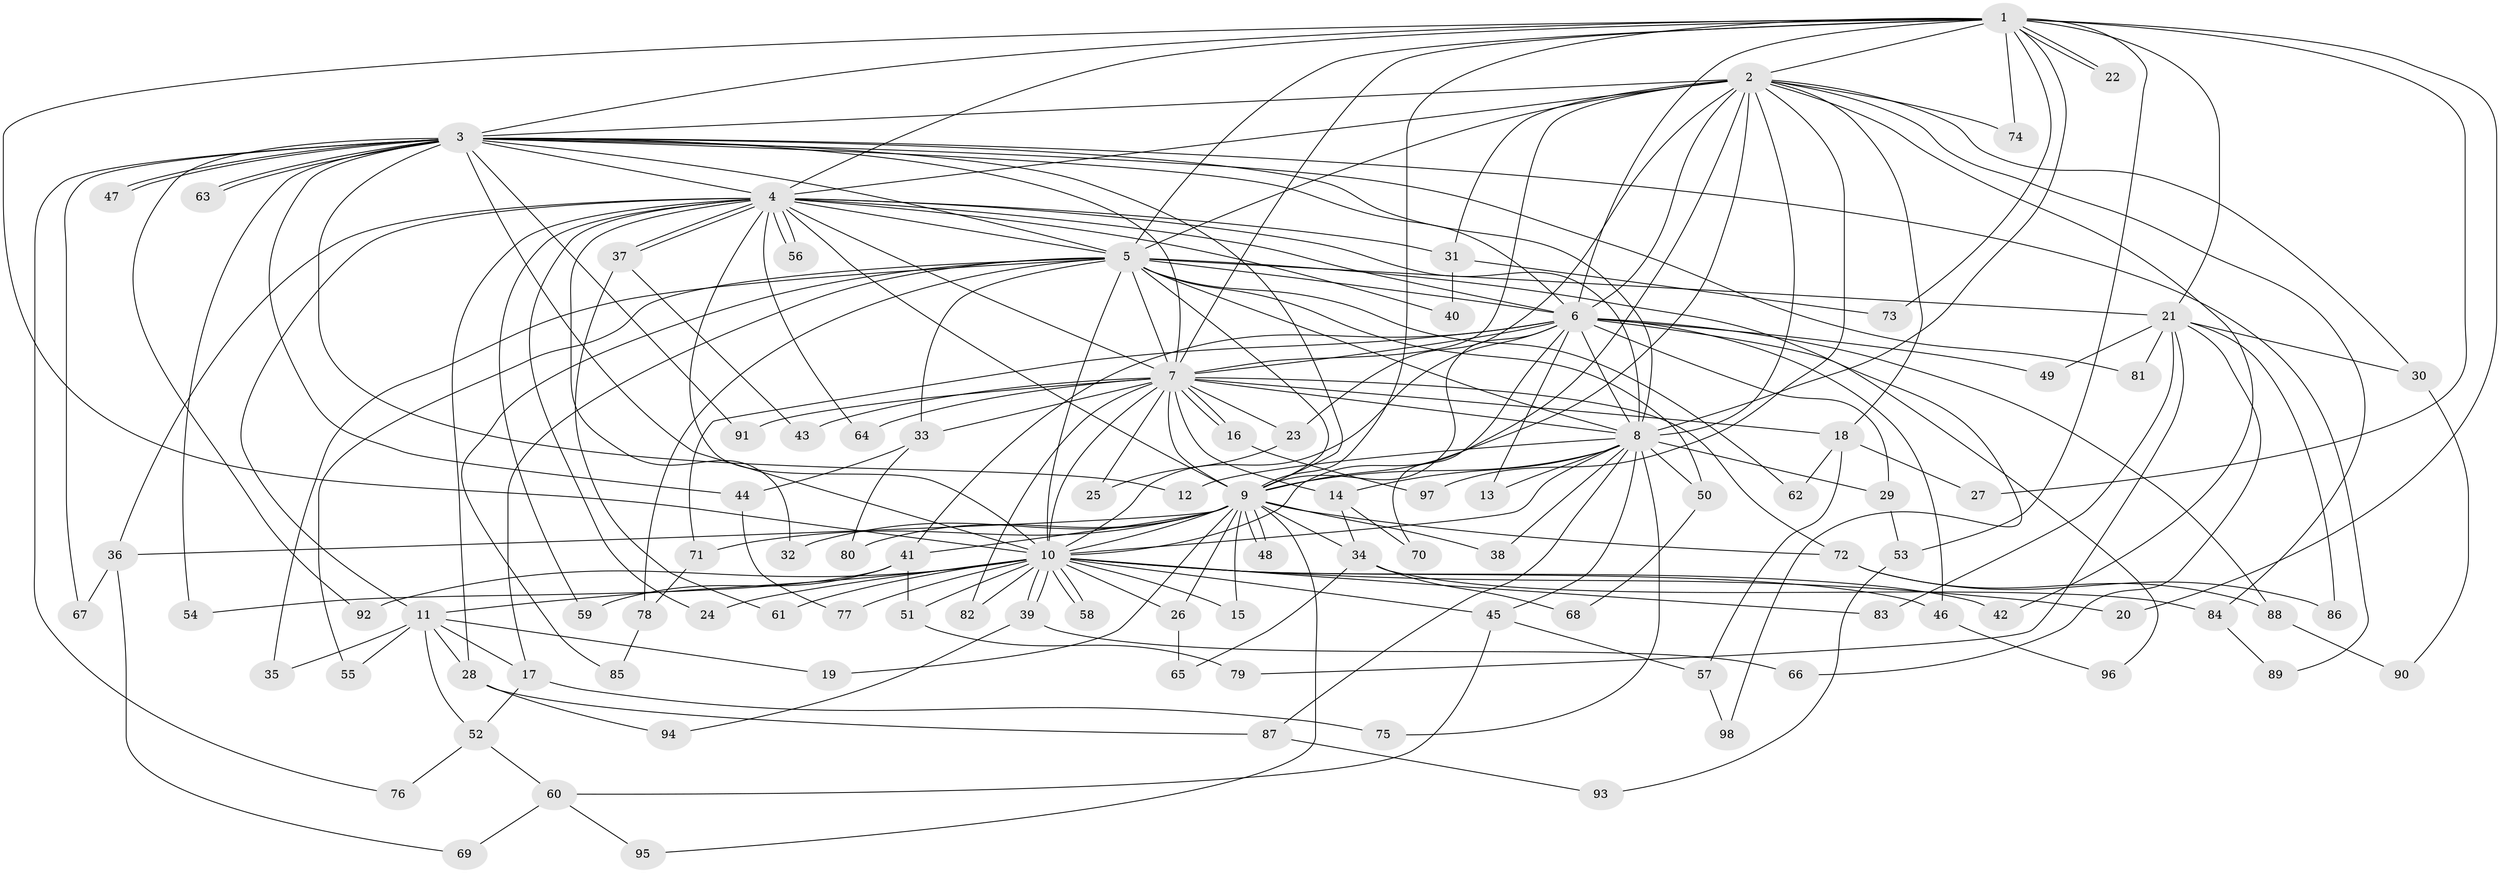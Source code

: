 // Generated by graph-tools (version 1.1) at 2025/10/02/27/25 16:10:57]
// undirected, 98 vertices, 221 edges
graph export_dot {
graph [start="1"]
  node [color=gray90,style=filled];
  1;
  2;
  3;
  4;
  5;
  6;
  7;
  8;
  9;
  10;
  11;
  12;
  13;
  14;
  15;
  16;
  17;
  18;
  19;
  20;
  21;
  22;
  23;
  24;
  25;
  26;
  27;
  28;
  29;
  30;
  31;
  32;
  33;
  34;
  35;
  36;
  37;
  38;
  39;
  40;
  41;
  42;
  43;
  44;
  45;
  46;
  47;
  48;
  49;
  50;
  51;
  52;
  53;
  54;
  55;
  56;
  57;
  58;
  59;
  60;
  61;
  62;
  63;
  64;
  65;
  66;
  67;
  68;
  69;
  70;
  71;
  72;
  73;
  74;
  75;
  76;
  77;
  78;
  79;
  80;
  81;
  82;
  83;
  84;
  85;
  86;
  87;
  88;
  89;
  90;
  91;
  92;
  93;
  94;
  95;
  96;
  97;
  98;
  1 -- 2;
  1 -- 3;
  1 -- 4;
  1 -- 5;
  1 -- 6;
  1 -- 7;
  1 -- 8;
  1 -- 9;
  1 -- 10;
  1 -- 20;
  1 -- 21;
  1 -- 22;
  1 -- 22;
  1 -- 27;
  1 -- 53;
  1 -- 73;
  1 -- 74;
  2 -- 3;
  2 -- 4;
  2 -- 5;
  2 -- 6;
  2 -- 7;
  2 -- 8;
  2 -- 9;
  2 -- 10;
  2 -- 18;
  2 -- 23;
  2 -- 30;
  2 -- 31;
  2 -- 42;
  2 -- 74;
  2 -- 84;
  2 -- 97;
  3 -- 4;
  3 -- 5;
  3 -- 6;
  3 -- 7;
  3 -- 8;
  3 -- 9;
  3 -- 10;
  3 -- 12;
  3 -- 44;
  3 -- 47;
  3 -- 47;
  3 -- 54;
  3 -- 63;
  3 -- 63;
  3 -- 67;
  3 -- 76;
  3 -- 81;
  3 -- 89;
  3 -- 91;
  3 -- 92;
  4 -- 5;
  4 -- 6;
  4 -- 7;
  4 -- 8;
  4 -- 9;
  4 -- 10;
  4 -- 11;
  4 -- 24;
  4 -- 28;
  4 -- 31;
  4 -- 32;
  4 -- 36;
  4 -- 37;
  4 -- 37;
  4 -- 40;
  4 -- 56;
  4 -- 56;
  4 -- 59;
  4 -- 64;
  5 -- 6;
  5 -- 7;
  5 -- 8;
  5 -- 9;
  5 -- 10;
  5 -- 17;
  5 -- 21;
  5 -- 33;
  5 -- 35;
  5 -- 50;
  5 -- 55;
  5 -- 62;
  5 -- 78;
  5 -- 85;
  5 -- 98;
  6 -- 7;
  6 -- 8;
  6 -- 9;
  6 -- 10;
  6 -- 13;
  6 -- 29;
  6 -- 41;
  6 -- 46;
  6 -- 49;
  6 -- 70;
  6 -- 71;
  6 -- 88;
  6 -- 96;
  7 -- 8;
  7 -- 9;
  7 -- 10;
  7 -- 14;
  7 -- 16;
  7 -- 16;
  7 -- 18;
  7 -- 23;
  7 -- 25;
  7 -- 33;
  7 -- 43;
  7 -- 64;
  7 -- 72;
  7 -- 82;
  7 -- 91;
  8 -- 9;
  8 -- 10;
  8 -- 12;
  8 -- 13;
  8 -- 14;
  8 -- 29;
  8 -- 38;
  8 -- 45;
  8 -- 50;
  8 -- 75;
  8 -- 87;
  9 -- 10;
  9 -- 15;
  9 -- 19;
  9 -- 26;
  9 -- 32;
  9 -- 34;
  9 -- 36;
  9 -- 38;
  9 -- 41;
  9 -- 48;
  9 -- 48;
  9 -- 71;
  9 -- 72;
  9 -- 80;
  9 -- 95;
  10 -- 11;
  10 -- 15;
  10 -- 20;
  10 -- 24;
  10 -- 26;
  10 -- 39;
  10 -- 39;
  10 -- 42;
  10 -- 45;
  10 -- 46;
  10 -- 51;
  10 -- 58;
  10 -- 58;
  10 -- 61;
  10 -- 77;
  10 -- 82;
  10 -- 83;
  10 -- 92;
  11 -- 17;
  11 -- 19;
  11 -- 28;
  11 -- 35;
  11 -- 52;
  11 -- 55;
  14 -- 34;
  14 -- 70;
  16 -- 97;
  17 -- 52;
  17 -- 75;
  18 -- 27;
  18 -- 57;
  18 -- 62;
  21 -- 30;
  21 -- 49;
  21 -- 66;
  21 -- 79;
  21 -- 81;
  21 -- 83;
  21 -- 86;
  23 -- 25;
  26 -- 65;
  28 -- 87;
  28 -- 94;
  29 -- 53;
  30 -- 90;
  31 -- 40;
  31 -- 73;
  33 -- 44;
  33 -- 80;
  34 -- 65;
  34 -- 68;
  34 -- 84;
  36 -- 67;
  36 -- 69;
  37 -- 43;
  37 -- 61;
  39 -- 66;
  39 -- 94;
  41 -- 51;
  41 -- 54;
  41 -- 59;
  44 -- 77;
  45 -- 57;
  45 -- 60;
  46 -- 96;
  50 -- 68;
  51 -- 79;
  52 -- 60;
  52 -- 76;
  53 -- 93;
  57 -- 98;
  60 -- 69;
  60 -- 95;
  71 -- 78;
  72 -- 86;
  72 -- 88;
  78 -- 85;
  84 -- 89;
  87 -- 93;
  88 -- 90;
}
